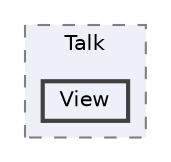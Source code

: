 digraph "C:/Users/むずでょ/Documents/Unity Projects/RMU-1-00-00-Research/Assets/RPGMaker/Codebase/Editor/Inspector/Talk/View"
{
 // LATEX_PDF_SIZE
  bgcolor="transparent";
  edge [fontname=Helvetica,fontsize=10,labelfontname=Helvetica,labelfontsize=10];
  node [fontname=Helvetica,fontsize=10,shape=box,height=0.2,width=0.4];
  compound=true
  subgraph clusterdir_43143782308afd69cf4fb98aa30c5be9 {
    graph [ bgcolor="#edf0f7", pencolor="grey50", label="Talk", fontname=Helvetica,fontsize=10 style="filled,dashed", URL="dir_43143782308afd69cf4fb98aa30c5be9.html",tooltip=""]
  dir_e558da5494fe385723b943f2777d22a7 [label="View", fillcolor="#edf0f7", color="grey25", style="filled,bold", URL="dir_e558da5494fe385723b943f2777d22a7.html",tooltip=""];
  }
}
